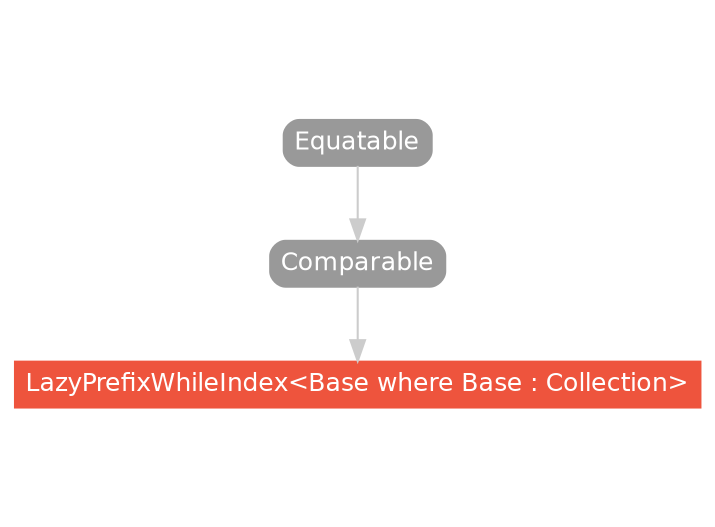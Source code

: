 strict digraph "LazyPrefixWhileIndex<Base where Base : Collection> - Type Hierarchy - SwiftDoc.org" {
    pad="0.1,0.8"
    node [shape=box, style="filled,rounded", color="#999999", fillcolor="#999999", fontcolor=white, fontname=Helvetica, fontnames="Helvetica,sansserif", fontsize=12, margin="0.07,0.05", height="0.3"]
    edge [color="#cccccc"]
    "Comparable" [URL="/protocol/Comparable/hierarchy/"]
    "Equatable" [URL="/protocol/Equatable/hierarchy/"]
    "LazyPrefixWhileIndex<Base where Base : Collection>" [URL="/type/LazyPrefixWhileIndex/", style="filled", fillcolor="#ee543d", color="#ee543d"]    "Comparable" -> "LazyPrefixWhileIndex<Base where Base : Collection>"
    "Equatable" -> "Comparable"
    subgraph Types {
        rank = max; "LazyPrefixWhileIndex<Base where Base : Collection>";
    }
}